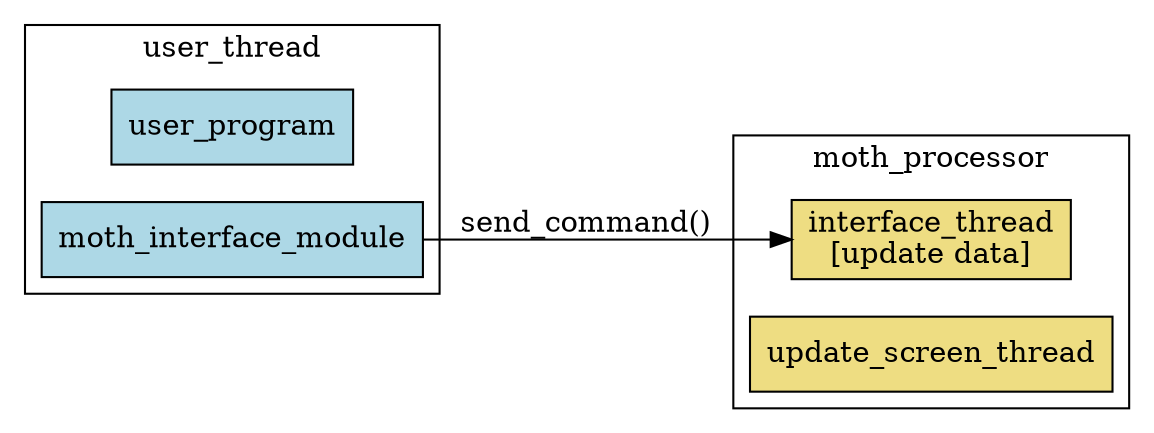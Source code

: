 digraph {
	rankdir=LR
	node	[ shape=box]

	subgraph cluster_0 {
		rankdir=TB
		label="user_thread"

		user_program	[ style=filled fillcolor=lightblue ]
		intf_module		[ label="moth_interface_module" style=filled fillcolor=lightblue ]
	}

	subgraph cluster_1 {
		rankdir=TB
		label="moth_processor"
		fillcolor=lightyellow

		intf_thread		[ label="interface_thread\n[update data]" ]
		intf_thread		[ style=filled fillcolor=lightgoldenrod]
		updt_thread		[ label="update_screen_thread" ]
		updt_thread		[ style=filled fillcolor=lightgoldenrod]
	}

	intf_module		-> intf_thread	[ label="send_command()" ]
}
